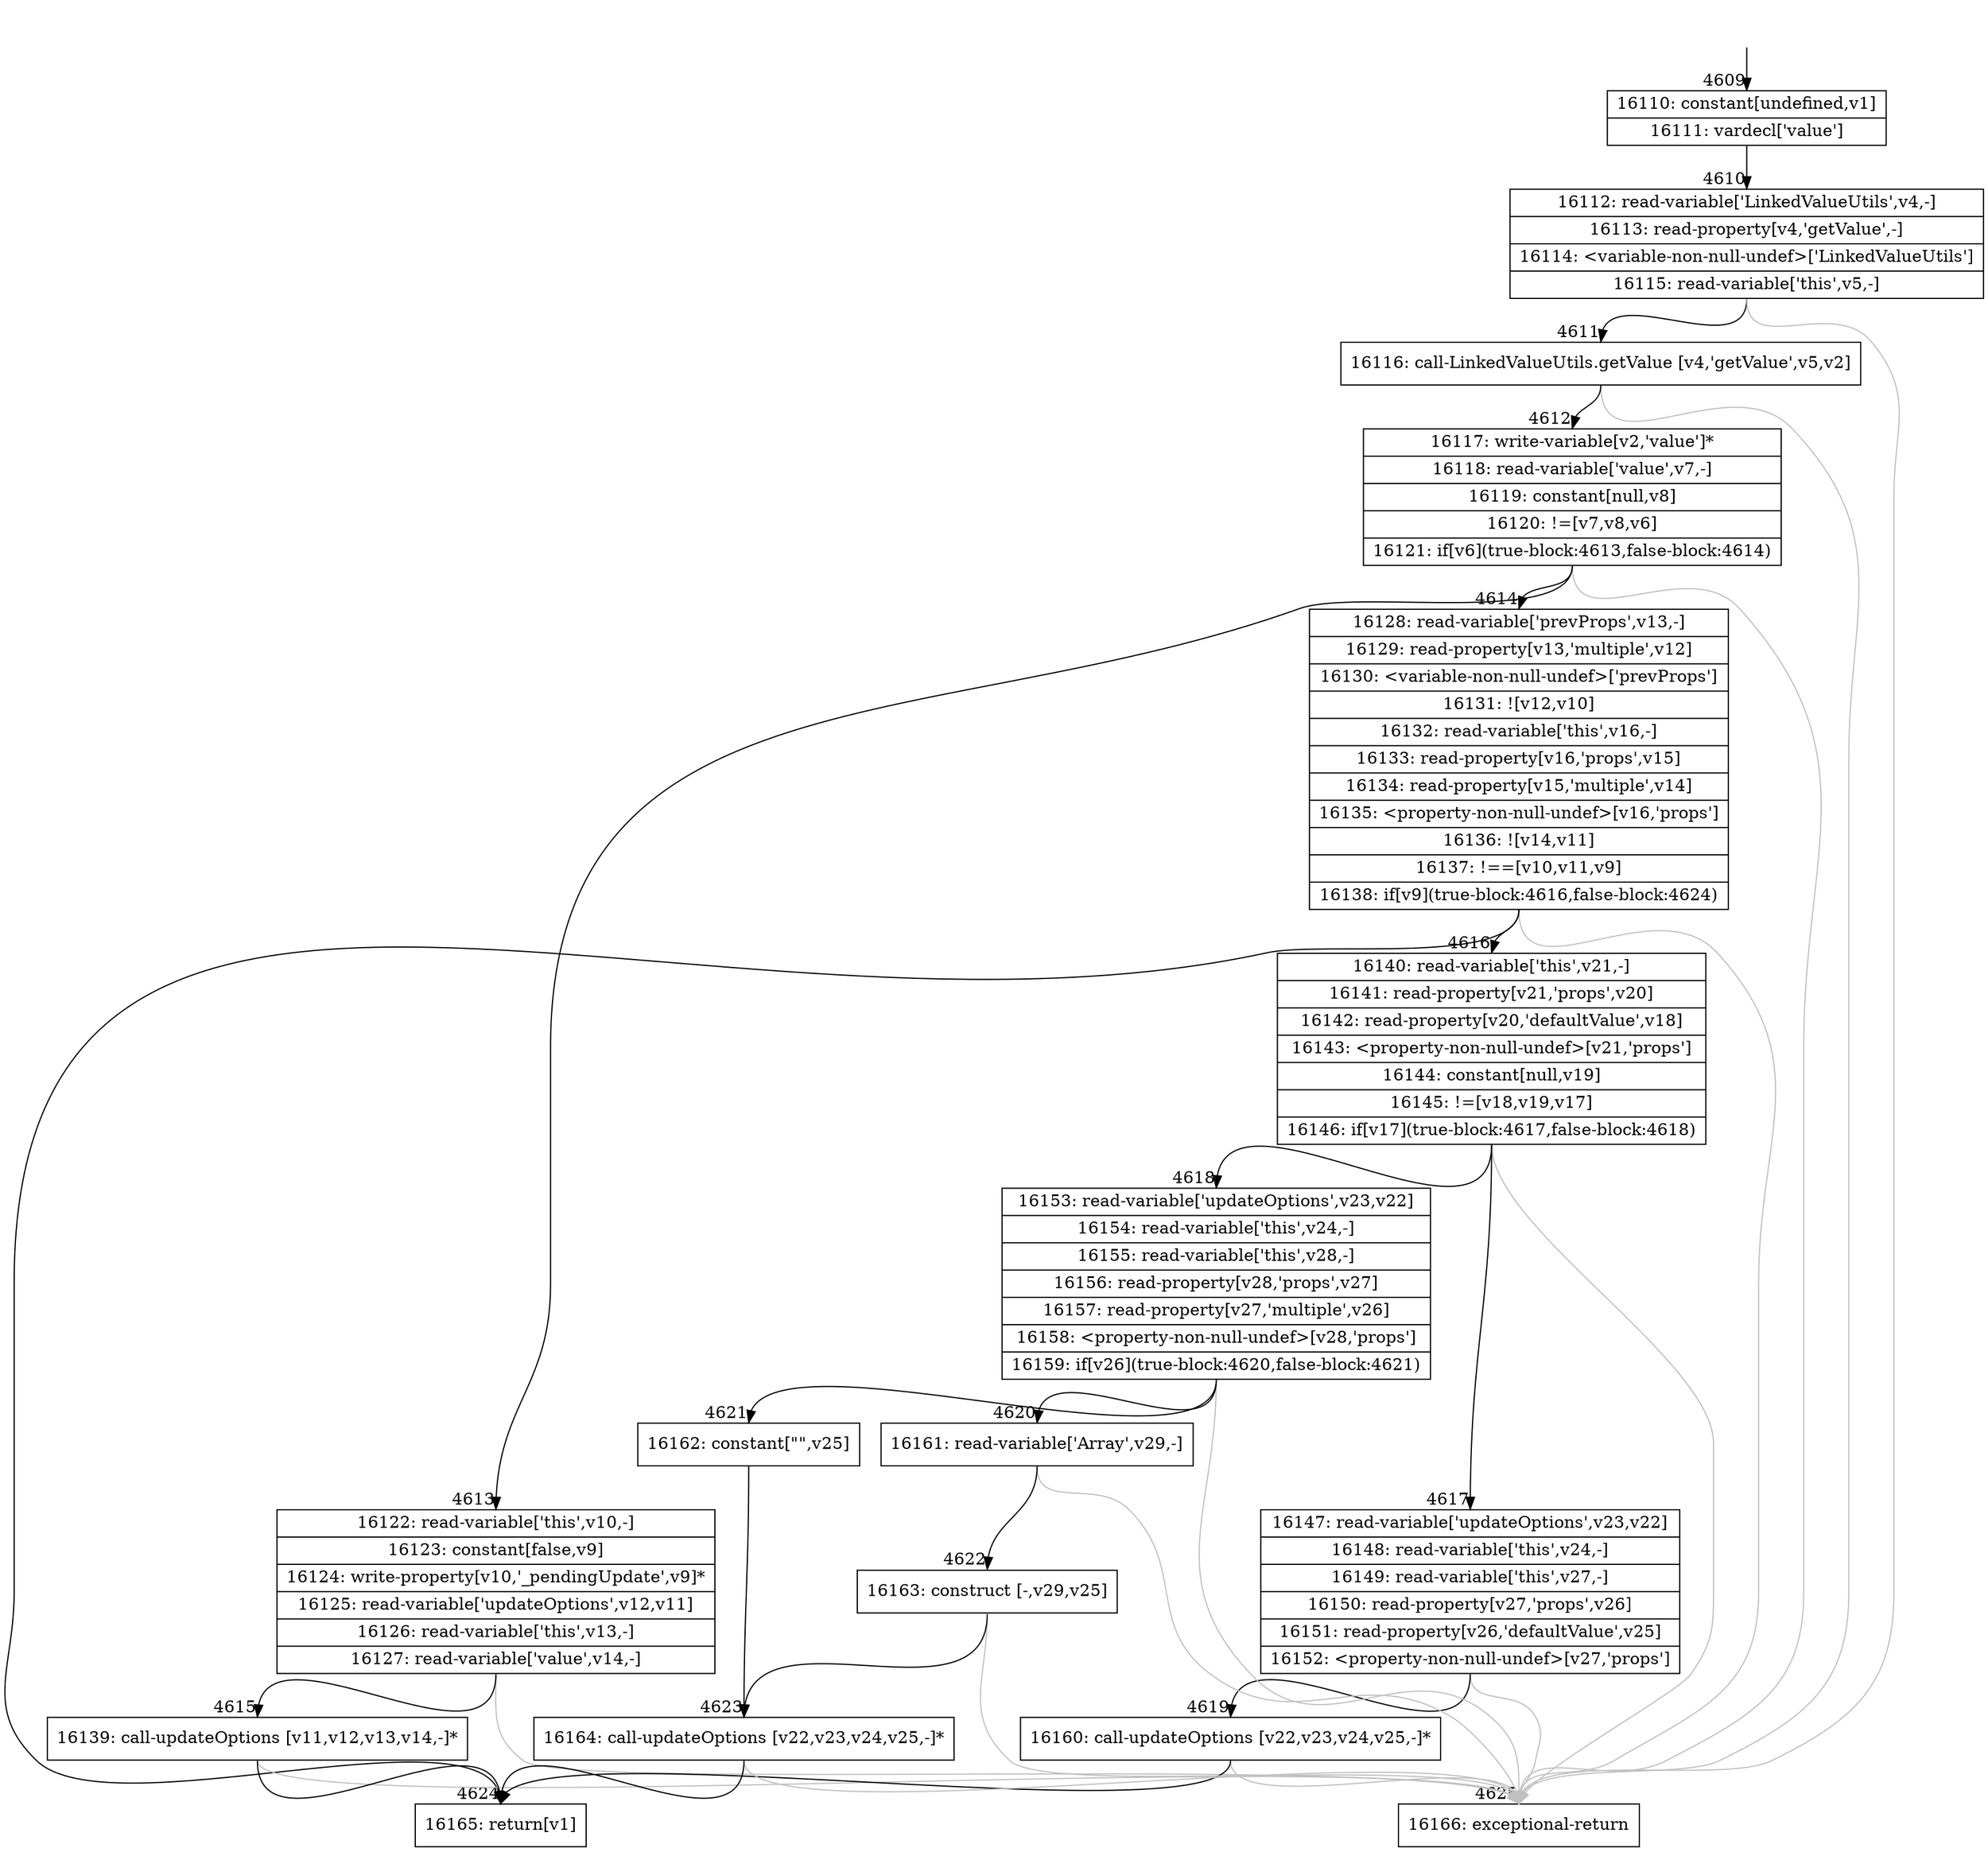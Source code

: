 digraph {
rankdir="TD"
BB_entry314[shape=none,label=""];
BB_entry314 -> BB4609 [tailport=s, headport=n, headlabel="    4609"]
BB4609 [shape=record label="{16110: constant[undefined,v1]|16111: vardecl['value']}" ] 
BB4609 -> BB4610 [tailport=s, headport=n, headlabel="      4610"]
BB4610 [shape=record label="{16112: read-variable['LinkedValueUtils',v4,-]|16113: read-property[v4,'getValue',-]|16114: \<variable-non-null-undef\>['LinkedValueUtils']|16115: read-variable['this',v5,-]}" ] 
BB4610 -> BB4611 [tailport=s, headport=n, headlabel="      4611"]
BB4610 -> BB4625 [tailport=s, headport=n, color=gray, headlabel="      4625"]
BB4611 [shape=record label="{16116: call-LinkedValueUtils.getValue [v4,'getValue',v5,v2]}" ] 
BB4611 -> BB4612 [tailport=s, headport=n, headlabel="      4612"]
BB4611 -> BB4625 [tailport=s, headport=n, color=gray]
BB4612 [shape=record label="{16117: write-variable[v2,'value']*|16118: read-variable['value',v7,-]|16119: constant[null,v8]|16120: !=[v7,v8,v6]|16121: if[v6](true-block:4613,false-block:4614)}" ] 
BB4612 -> BB4613 [tailport=s, headport=n, headlabel="      4613"]
BB4612 -> BB4614 [tailport=s, headport=n, headlabel="      4614"]
BB4612 -> BB4625 [tailport=s, headport=n, color=gray]
BB4613 [shape=record label="{16122: read-variable['this',v10,-]|16123: constant[false,v9]|16124: write-property[v10,'_pendingUpdate',v9]*|16125: read-variable['updateOptions',v12,v11]|16126: read-variable['this',v13,-]|16127: read-variable['value',v14,-]}" ] 
BB4613 -> BB4615 [tailport=s, headport=n, headlabel="      4615"]
BB4613 -> BB4625 [tailport=s, headport=n, color=gray]
BB4614 [shape=record label="{16128: read-variable['prevProps',v13,-]|16129: read-property[v13,'multiple',v12]|16130: \<variable-non-null-undef\>['prevProps']|16131: ![v12,v10]|16132: read-variable['this',v16,-]|16133: read-property[v16,'props',v15]|16134: read-property[v15,'multiple',v14]|16135: \<property-non-null-undef\>[v16,'props']|16136: ![v14,v11]|16137: !==[v10,v11,v9]|16138: if[v9](true-block:4616,false-block:4624)}" ] 
BB4614 -> BB4616 [tailport=s, headport=n, headlabel="      4616"]
BB4614 -> BB4624 [tailport=s, headport=n, headlabel="      4624"]
BB4614 -> BB4625 [tailport=s, headport=n, color=gray]
BB4615 [shape=record label="{16139: call-updateOptions [v11,v12,v13,v14,-]*}" ] 
BB4615 -> BB4624 [tailport=s, headport=n]
BB4615 -> BB4625 [tailport=s, headport=n, color=gray]
BB4616 [shape=record label="{16140: read-variable['this',v21,-]|16141: read-property[v21,'props',v20]|16142: read-property[v20,'defaultValue',v18]|16143: \<property-non-null-undef\>[v21,'props']|16144: constant[null,v19]|16145: !=[v18,v19,v17]|16146: if[v17](true-block:4617,false-block:4618)}" ] 
BB4616 -> BB4617 [tailport=s, headport=n, headlabel="      4617"]
BB4616 -> BB4618 [tailport=s, headport=n, headlabel="      4618"]
BB4616 -> BB4625 [tailport=s, headport=n, color=gray]
BB4617 [shape=record label="{16147: read-variable['updateOptions',v23,v22]|16148: read-variable['this',v24,-]|16149: read-variable['this',v27,-]|16150: read-property[v27,'props',v26]|16151: read-property[v26,'defaultValue',v25]|16152: \<property-non-null-undef\>[v27,'props']}" ] 
BB4617 -> BB4619 [tailport=s, headport=n, headlabel="      4619"]
BB4617 -> BB4625 [tailport=s, headport=n, color=gray]
BB4618 [shape=record label="{16153: read-variable['updateOptions',v23,v22]|16154: read-variable['this',v24,-]|16155: read-variable['this',v28,-]|16156: read-property[v28,'props',v27]|16157: read-property[v27,'multiple',v26]|16158: \<property-non-null-undef\>[v28,'props']|16159: if[v26](true-block:4620,false-block:4621)}" ] 
BB4618 -> BB4620 [tailport=s, headport=n, headlabel="      4620"]
BB4618 -> BB4621 [tailport=s, headport=n, headlabel="      4621"]
BB4618 -> BB4625 [tailport=s, headport=n, color=gray]
BB4619 [shape=record label="{16160: call-updateOptions [v22,v23,v24,v25,-]*}" ] 
BB4619 -> BB4624 [tailport=s, headport=n]
BB4619 -> BB4625 [tailport=s, headport=n, color=gray]
BB4620 [shape=record label="{16161: read-variable['Array',v29,-]}" ] 
BB4620 -> BB4622 [tailport=s, headport=n, headlabel="      4622"]
BB4620 -> BB4625 [tailport=s, headport=n, color=gray]
BB4621 [shape=record label="{16162: constant[\"\",v25]}" ] 
BB4621 -> BB4623 [tailport=s, headport=n, headlabel="      4623"]
BB4622 [shape=record label="{16163: construct [-,v29,v25]}" ] 
BB4622 -> BB4623 [tailport=s, headport=n]
BB4622 -> BB4625 [tailport=s, headport=n, color=gray]
BB4623 [shape=record label="{16164: call-updateOptions [v22,v23,v24,v25,-]*}" ] 
BB4623 -> BB4624 [tailport=s, headport=n]
BB4623 -> BB4625 [tailport=s, headport=n, color=gray]
BB4624 [shape=record label="{16165: return[v1]}" ] 
BB4625 [shape=record label="{16166: exceptional-return}" ] 
//#$~ 8644
}
